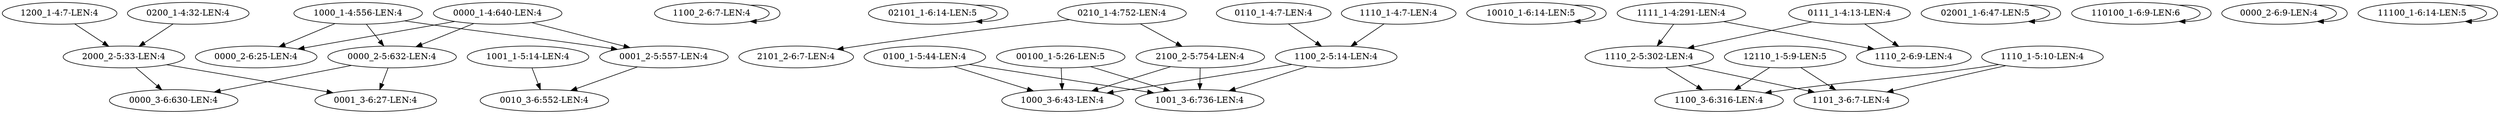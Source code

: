 digraph G {
    "1200_1-4:7-LEN:4" -> "2000_2-5:33-LEN:4";
    "1100_2-6:7-LEN:4" -> "1100_2-6:7-LEN:4";
    "02101_1-6:14-LEN:5" -> "02101_1-6:14-LEN:5";
    "2100_2-5:754-LEN:4" -> "1000_3-6:43-LEN:4";
    "2100_2-5:754-LEN:4" -> "1001_3-6:736-LEN:4";
    "1110_1-4:7-LEN:4" -> "1100_2-5:14-LEN:4";
    "0100_1-5:44-LEN:4" -> "1000_3-6:43-LEN:4";
    "0100_1-5:44-LEN:4" -> "1001_3-6:736-LEN:4";
    "1000_1-4:556-LEN:4" -> "0000_2-6:25-LEN:4";
    "1000_1-4:556-LEN:4" -> "0001_2-5:557-LEN:4";
    "1000_1-4:556-LEN:4" -> "0000_2-5:632-LEN:4";
    "0210_1-4:752-LEN:4" -> "2100_2-5:754-LEN:4";
    "0210_1-4:752-LEN:4" -> "2101_2-6:7-LEN:4";
    "10010_1-6:14-LEN:5" -> "10010_1-6:14-LEN:5";
    "0110_1-4:7-LEN:4" -> "1100_2-5:14-LEN:4";
    "12110_1-5:9-LEN:5" -> "1100_3-6:316-LEN:4";
    "12110_1-5:9-LEN:5" -> "1101_3-6:7-LEN:4";
    "02001_1-6:47-LEN:5" -> "02001_1-6:47-LEN:5";
    "1110_1-5:10-LEN:4" -> "1100_3-6:316-LEN:4";
    "1110_1-5:10-LEN:4" -> "1101_3-6:7-LEN:4";
    "110100_1-6:9-LEN:6" -> "110100_1-6:9-LEN:6";
    "1111_1-4:291-LEN:4" -> "1110_2-6:9-LEN:4";
    "1111_1-4:291-LEN:4" -> "1110_2-5:302-LEN:4";
    "00100_1-5:26-LEN:5" -> "1000_3-6:43-LEN:4";
    "00100_1-5:26-LEN:5" -> "1001_3-6:736-LEN:4";
    "0001_2-5:557-LEN:4" -> "0010_3-6:552-LEN:4";
    "0200_1-4:32-LEN:4" -> "2000_2-5:33-LEN:4";
    "1100_2-5:14-LEN:4" -> "1000_3-6:43-LEN:4";
    "1100_2-5:14-LEN:4" -> "1001_3-6:736-LEN:4";
    "2000_2-5:33-LEN:4" -> "0000_3-6:630-LEN:4";
    "2000_2-5:33-LEN:4" -> "0001_3-6:27-LEN:4";
    "0111_1-4:13-LEN:4" -> "1110_2-6:9-LEN:4";
    "0111_1-4:13-LEN:4" -> "1110_2-5:302-LEN:4";
    "1001_1-5:14-LEN:4" -> "0010_3-6:552-LEN:4";
    "0000_2-6:9-LEN:4" -> "0000_2-6:9-LEN:4";
    "0000_2-5:632-LEN:4" -> "0000_3-6:630-LEN:4";
    "0000_2-5:632-LEN:4" -> "0001_3-6:27-LEN:4";
    "0000_1-4:640-LEN:4" -> "0000_2-6:25-LEN:4";
    "0000_1-4:640-LEN:4" -> "0001_2-5:557-LEN:4";
    "0000_1-4:640-LEN:4" -> "0000_2-5:632-LEN:4";
    "1110_2-5:302-LEN:4" -> "1100_3-6:316-LEN:4";
    "1110_2-5:302-LEN:4" -> "1101_3-6:7-LEN:4";
    "11100_1-6:14-LEN:5" -> "11100_1-6:14-LEN:5";
}
